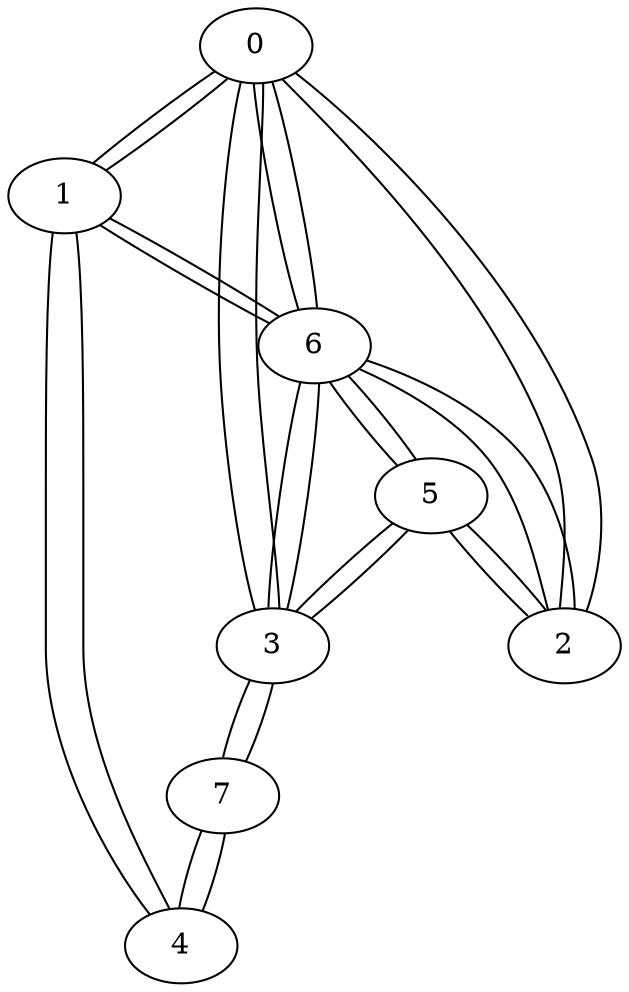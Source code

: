 graph G {
0;
1;
2;
3;
4;
5;
6;
7;
0--1 ;
1--0 ;
0--6 ;
6--0 ;
0--3 ;
3--0 ;
0--2 ;
2--0 ;
1--6 ;
6--1 ;
1--4 ;
4--1 ;
2--6 ;
6--2 ;
3--7 ;
7--3 ;
2--5 ;
5--2 ;
3--6 ;
6--3 ;
4--7 ;
7--4 ;
5--3 ;
3--5 ;
5--6 ;
6--5 ;
}
graph G {
0;
1;
2;
3;
4;
5;
6;
7;
0--1 ;
0--6 ;
0--3 ;
0--2 ;
1--6 ;
1--4 ;
2--6 ;
3--7 ;
2--5 ;
3--6 ;
4--7 ;
5--3 ;
5--6 ;
}
graph G {
0;
1;
2;
3;
4;
5;
6;
7;
0--1 ;
1--0 ;
0--2 ;
2--0 ;
0--3 ;
3--0 ;
0--4 ;
4--0 ;
1--2 ;
2--1 ;
1--5 ;
5--1 ;
4--2 ;
2--4 ;
3--6 ;
6--3 ;
4--7 ;
7--4 ;
3--2 ;
2--3 ;
5--6 ;
6--5 ;
7--3 ;
3--7 ;
7--2 ;
2--7 ;
}
